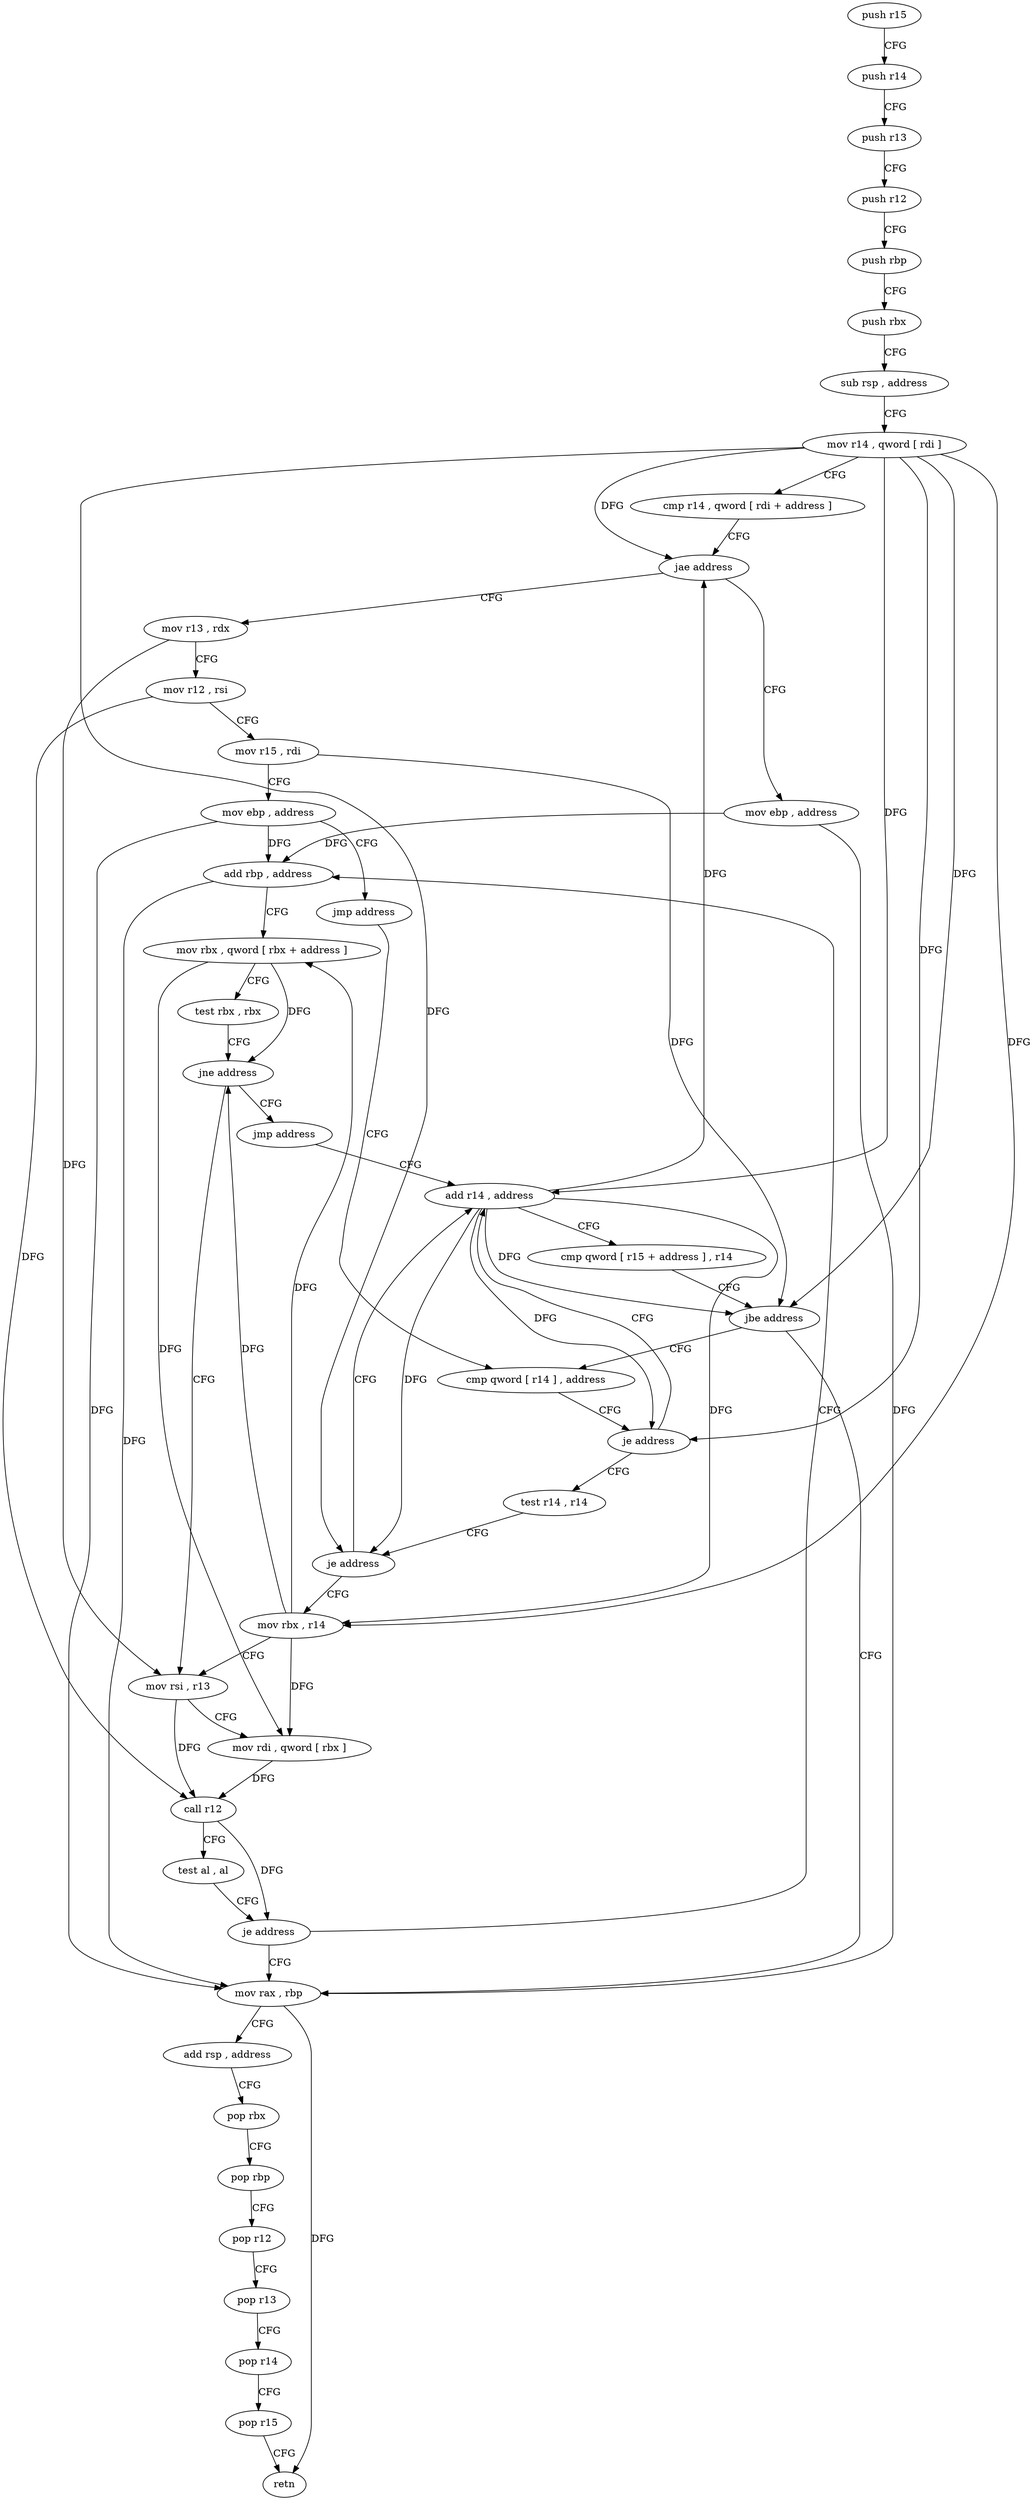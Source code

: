 digraph "func" {
"4277189" [label = "push r15" ]
"4277191" [label = "push r14" ]
"4277193" [label = "push r13" ]
"4277195" [label = "push r12" ]
"4277197" [label = "push rbp" ]
"4277198" [label = "push rbx" ]
"4277199" [label = "sub rsp , address" ]
"4277203" [label = "mov r14 , qword [ rdi ]" ]
"4277206" [label = "cmp r14 , qword [ rdi + address ]" ]
"4277210" [label = "jae address" ]
"4277280" [label = "mov ebp , address" ]
"4277212" [label = "mov r13 , rdx" ]
"4277285" [label = "mov rax , rbp" ]
"4277215" [label = "mov r12 , rsi" ]
"4277218" [label = "mov r15 , rdi" ]
"4277221" [label = "mov ebp , address" ]
"4277226" [label = "jmp address" ]
"4277238" [label = "cmp qword [ r14 ] , address" ]
"4277242" [label = "je address" ]
"4277228" [label = "add r14 , address" ]
"4277244" [label = "test r14 , r14" ]
"4277232" [label = "cmp qword [ r15 + address ] , r14" ]
"4277236" [label = "jbe address" ]
"4277247" [label = "je address" ]
"4277249" [label = "mov rbx , r14" ]
"4277288" [label = "add rsp , address" ]
"4277292" [label = "pop rbx" ]
"4277293" [label = "pop rbp" ]
"4277294" [label = "pop r12" ]
"4277296" [label = "pop r13" ]
"4277298" [label = "pop r14" ]
"4277300" [label = "pop r15" ]
"4277302" [label = "retn" ]
"4277252" [label = "mov rsi , r13" ]
"4277265" [label = "add rbp , address" ]
"4277269" [label = "mov rbx , qword [ rbx + address ]" ]
"4277273" [label = "test rbx , rbx" ]
"4277276" [label = "jne address" ]
"4277278" [label = "jmp address" ]
"4277255" [label = "mov rdi , qword [ rbx ]" ]
"4277258" [label = "call r12" ]
"4277261" [label = "test al , al" ]
"4277263" [label = "je address" ]
"4277189" -> "4277191" [ label = "CFG" ]
"4277191" -> "4277193" [ label = "CFG" ]
"4277193" -> "4277195" [ label = "CFG" ]
"4277195" -> "4277197" [ label = "CFG" ]
"4277197" -> "4277198" [ label = "CFG" ]
"4277198" -> "4277199" [ label = "CFG" ]
"4277199" -> "4277203" [ label = "CFG" ]
"4277203" -> "4277206" [ label = "CFG" ]
"4277203" -> "4277210" [ label = "DFG" ]
"4277203" -> "4277242" [ label = "DFG" ]
"4277203" -> "4277228" [ label = "DFG" ]
"4277203" -> "4277236" [ label = "DFG" ]
"4277203" -> "4277247" [ label = "DFG" ]
"4277203" -> "4277249" [ label = "DFG" ]
"4277206" -> "4277210" [ label = "CFG" ]
"4277210" -> "4277280" [ label = "CFG" ]
"4277210" -> "4277212" [ label = "CFG" ]
"4277280" -> "4277285" [ label = "DFG" ]
"4277280" -> "4277265" [ label = "DFG" ]
"4277212" -> "4277215" [ label = "CFG" ]
"4277212" -> "4277252" [ label = "DFG" ]
"4277285" -> "4277288" [ label = "CFG" ]
"4277285" -> "4277302" [ label = "DFG" ]
"4277215" -> "4277218" [ label = "CFG" ]
"4277215" -> "4277258" [ label = "DFG" ]
"4277218" -> "4277221" [ label = "CFG" ]
"4277218" -> "4277236" [ label = "DFG" ]
"4277221" -> "4277226" [ label = "CFG" ]
"4277221" -> "4277285" [ label = "DFG" ]
"4277221" -> "4277265" [ label = "DFG" ]
"4277226" -> "4277238" [ label = "CFG" ]
"4277238" -> "4277242" [ label = "CFG" ]
"4277242" -> "4277228" [ label = "CFG" ]
"4277242" -> "4277244" [ label = "CFG" ]
"4277228" -> "4277232" [ label = "CFG" ]
"4277228" -> "4277242" [ label = "DFG" ]
"4277228" -> "4277210" [ label = "DFG" ]
"4277228" -> "4277236" [ label = "DFG" ]
"4277228" -> "4277247" [ label = "DFG" ]
"4277228" -> "4277249" [ label = "DFG" ]
"4277244" -> "4277247" [ label = "CFG" ]
"4277232" -> "4277236" [ label = "CFG" ]
"4277236" -> "4277285" [ label = "CFG" ]
"4277236" -> "4277238" [ label = "CFG" ]
"4277247" -> "4277228" [ label = "CFG" ]
"4277247" -> "4277249" [ label = "CFG" ]
"4277249" -> "4277252" [ label = "CFG" ]
"4277249" -> "4277255" [ label = "DFG" ]
"4277249" -> "4277269" [ label = "DFG" ]
"4277249" -> "4277276" [ label = "DFG" ]
"4277288" -> "4277292" [ label = "CFG" ]
"4277292" -> "4277293" [ label = "CFG" ]
"4277293" -> "4277294" [ label = "CFG" ]
"4277294" -> "4277296" [ label = "CFG" ]
"4277296" -> "4277298" [ label = "CFG" ]
"4277298" -> "4277300" [ label = "CFG" ]
"4277300" -> "4277302" [ label = "CFG" ]
"4277252" -> "4277255" [ label = "CFG" ]
"4277252" -> "4277258" [ label = "DFG" ]
"4277265" -> "4277269" [ label = "CFG" ]
"4277265" -> "4277285" [ label = "DFG" ]
"4277269" -> "4277273" [ label = "CFG" ]
"4277269" -> "4277255" [ label = "DFG" ]
"4277269" -> "4277276" [ label = "DFG" ]
"4277273" -> "4277276" [ label = "CFG" ]
"4277276" -> "4277252" [ label = "CFG" ]
"4277276" -> "4277278" [ label = "CFG" ]
"4277278" -> "4277228" [ label = "CFG" ]
"4277255" -> "4277258" [ label = "DFG" ]
"4277258" -> "4277261" [ label = "CFG" ]
"4277258" -> "4277263" [ label = "DFG" ]
"4277261" -> "4277263" [ label = "CFG" ]
"4277263" -> "4277285" [ label = "CFG" ]
"4277263" -> "4277265" [ label = "CFG" ]
}
